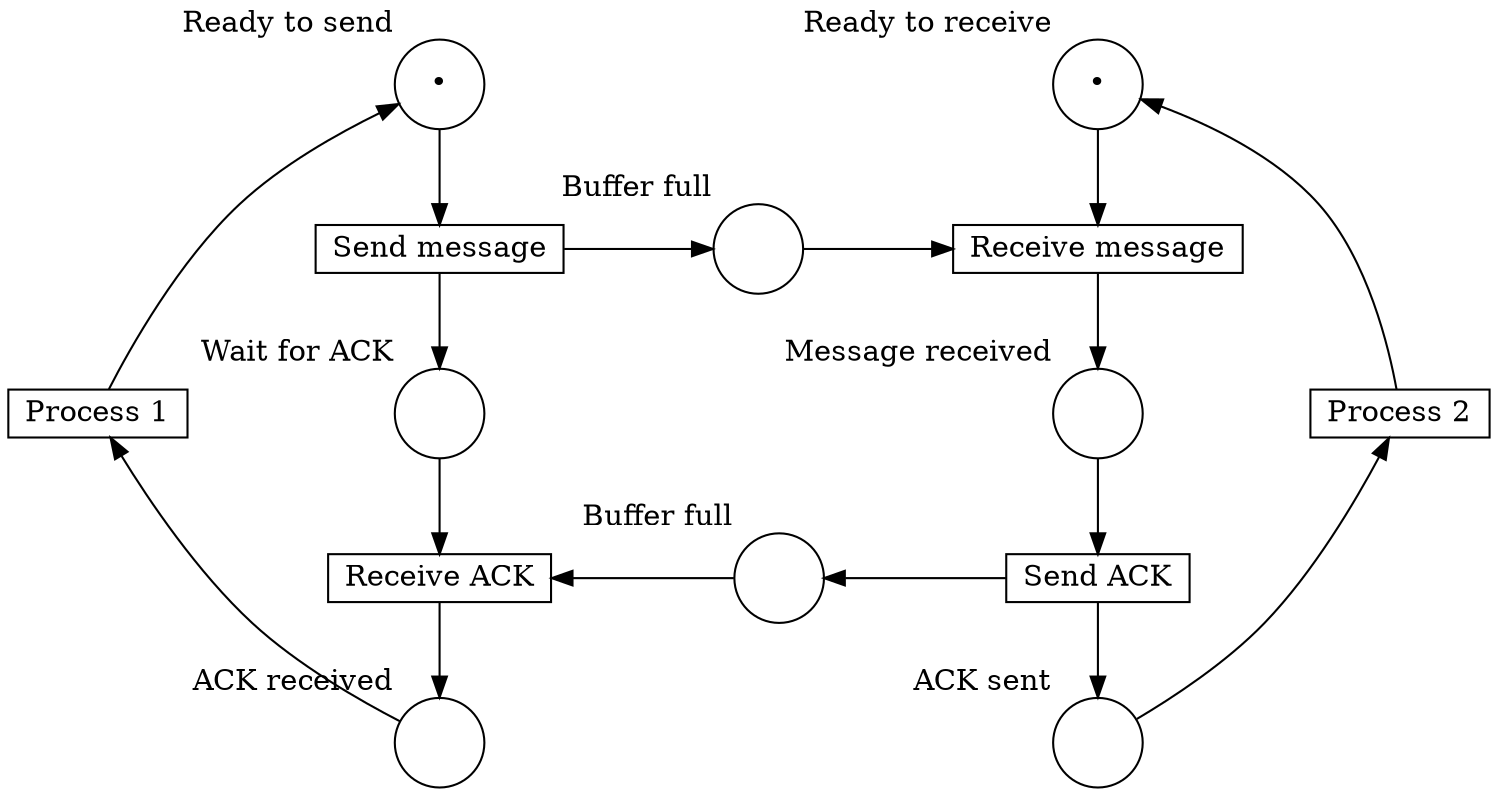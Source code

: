 digraph communication_protocol {
    nodesep=1.0;
    P1 [width=0.6 shape="circle" xlabel="Ready to send" label="•"];
    P2 [width=0.6 shape="circle" xlabel="Wait for ACK" label=""];
    P3 [width=0.6 shape="circle" xlabel="ACK received" label=""];
    P4 [width=0.6 shape="circle" xlabel="Ready to receive" label="•"];
    P5 [width=0.6 shape="circle" xlabel="Message received" label=""];
    P6 [width=0.6 shape="circle" xlabel="ACK sent" label=""];
    P7 [width=0.6 shape="circle" xlabel="Buffer full" label=""];
    P8 [width=0.6 shape="circle" xlabel="Buffer full" label=""];
    
    T1 [height=0.1 shape="box" xlabel="" label="Process 1"];
    T2 [height=0.1 shape="box" xlabel="" label="Send message"];
    T3 [height=0.1 shape="box" xlabel="" label="Receive ACK"];
    T4 [height=0.1 shape="box" xlabel="" label="Process 2"];
    T5 [height=0.1 shape="box" xlabel="" label="Receive message"];
    T6 [height=0.1 shape="box" xlabel="" label="Send ACK"];

    // Process 1 loop
    T1 -> P1 [weight=0.25];
    P1 -> T2 -> P2 -> T3 -> P3;
    P3 -> T1 [weight=0.25];
    // Process 2 loop
    T4 -> P4 [weight=0.25, constraint=false];
    P4 -> T5 -> P5 -> T6 -> P6;
    P6 -> T4 [weight=0.25, constraint=false];
    // Buffer full
    T2 -> P7 -> T5;
    T6 -> P8 -> T3 [weight=0.25];

    // Order the nodes in 5 different levels
    {rank = min; P1; P4;}    
    {rank = same; T2; P7; T5;}
    {rank = same; T1; P2; P5; T4;}
    {rank = same; T6; P8; T3;}
    {rank = same; P3; P6;}
}
